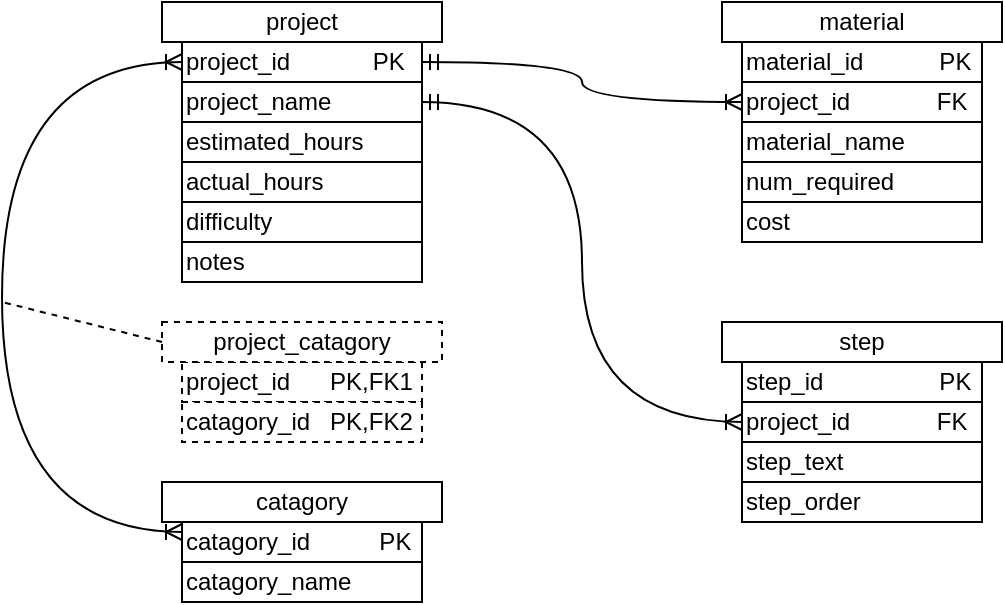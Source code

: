<mxfile version="20.2.3" type="device"><diagram id="KW6h6bCLeFxW0toniRQB" name="Page-1"><mxGraphModel dx="1422" dy="865" grid="1" gridSize="10" guides="1" tooltips="1" connect="1" arrows="1" fold="1" page="1" pageScale="1" pageWidth="850" pageHeight="1100" math="0" shadow="0"><root><mxCell id="0"/><mxCell id="1" parent="0"/><mxCell id="7zllexaj06mRJSEDOw4E-5" style="edgeStyle=orthogonalEdgeStyle;rounded=0;orthogonalLoop=1;jettySize=auto;html=1;startArrow=ERmandOne;startFill=0;endArrow=ERoneToMany;endFill=0;curved=1;" edge="1" parent="1" source="SD2nQiwjy-m4A7ILABtM-1" target="SD2nQiwjy-m4A7ILABtM-9"><mxGeometry relative="1" as="geometry"/></mxCell><mxCell id="7zllexaj06mRJSEDOw4E-7" style="edgeStyle=orthogonalEdgeStyle;curved=1;rounded=0;orthogonalLoop=1;jettySize=auto;html=1;entryX=0;entryY=0.25;entryDx=0;entryDy=0;startArrow=ERoneToMany;startFill=0;endArrow=ERoneToMany;endFill=0;" edge="1" parent="1" source="SD2nQiwjy-m4A7ILABtM-1" target="SD2nQiwjy-m4A7ILABtM-27"><mxGeometry relative="1" as="geometry"><Array as="points"><mxPoint x="70" y="130"/><mxPoint x="70" y="365"/></Array></mxGeometry></mxCell><mxCell id="SD2nQiwjy-m4A7ILABtM-1" value="project_id&lt;span style=&quot;white-space: pre;&quot;&gt;&#9;&lt;/span&gt;&amp;nbsp; &amp;nbsp; PK" style="rounded=0;whiteSpace=wrap;html=1;align=left;" parent="1" vertex="1"><mxGeometry x="160" y="120" width="120" height="20" as="geometry"/></mxCell><mxCell id="7zllexaj06mRJSEDOw4E-6" style="edgeStyle=orthogonalEdgeStyle;rounded=0;orthogonalLoop=1;jettySize=auto;html=1;entryX=0;entryY=0.5;entryDx=0;entryDy=0;startArrow=ERmandOne;startFill=0;endArrow=ERoneToMany;endFill=0;curved=1;" edge="1" parent="1" source="SD2nQiwjy-m4A7ILABtM-2" target="SD2nQiwjy-m4A7ILABtM-16"><mxGeometry relative="1" as="geometry"/></mxCell><mxCell id="SD2nQiwjy-m4A7ILABtM-2" value="project_name" style="rounded=0;whiteSpace=wrap;html=1;align=left;" parent="1" vertex="1"><mxGeometry x="160" y="140" width="120" height="20" as="geometry"/></mxCell><mxCell id="SD2nQiwjy-m4A7ILABtM-3" value="estimated_hours" style="rounded=0;whiteSpace=wrap;html=1;align=left;" parent="1" vertex="1"><mxGeometry x="160" y="160" width="120" height="20" as="geometry"/></mxCell><mxCell id="SD2nQiwjy-m4A7ILABtM-4" value="actual_hours" style="rounded=0;whiteSpace=wrap;html=1;align=left;" parent="1" vertex="1"><mxGeometry x="160" y="180" width="120" height="20" as="geometry"/></mxCell><mxCell id="SD2nQiwjy-m4A7ILABtM-5" value="difficulty" style="rounded=0;whiteSpace=wrap;html=1;align=left;" parent="1" vertex="1"><mxGeometry x="160" y="200" width="120" height="20" as="geometry"/></mxCell><mxCell id="SD2nQiwjy-m4A7ILABtM-6" value="notes" style="rounded=0;whiteSpace=wrap;html=1;align=left;" parent="1" vertex="1"><mxGeometry x="160" y="220" width="120" height="20" as="geometry"/></mxCell><mxCell id="SD2nQiwjy-m4A7ILABtM-7" value="project" style="rounded=0;whiteSpace=wrap;html=1;align=center;" parent="1" vertex="1"><mxGeometry x="150" y="100" width="140" height="20" as="geometry"/></mxCell><mxCell id="SD2nQiwjy-m4A7ILABtM-8" value="material_id&lt;span style=&quot;white-space: pre;&quot;&gt;&#9;&lt;/span&gt;&amp;nbsp; &amp;nbsp; &amp;nbsp;PK" style="rounded=0;whiteSpace=wrap;html=1;align=left;" parent="1" vertex="1"><mxGeometry x="440" y="120" width="120" height="20" as="geometry"/></mxCell><mxCell id="SD2nQiwjy-m4A7ILABtM-9" value="project_id&lt;span style=&quot;&quot;&gt;&#9;&lt;/span&gt;&amp;nbsp; &amp;nbsp; &amp;nbsp; &amp;nbsp; &amp;nbsp; &amp;nbsp; FK" style="rounded=0;whiteSpace=wrap;html=1;align=left;" parent="1" vertex="1"><mxGeometry x="440" y="140" width="120" height="20" as="geometry"/></mxCell><mxCell id="SD2nQiwjy-m4A7ILABtM-10" value="material_name" style="rounded=0;whiteSpace=wrap;html=1;align=left;" parent="1" vertex="1"><mxGeometry x="440" y="160" width="120" height="20" as="geometry"/></mxCell><mxCell id="SD2nQiwjy-m4A7ILABtM-11" value="num_required" style="rounded=0;whiteSpace=wrap;html=1;align=left;" parent="1" vertex="1"><mxGeometry x="440" y="180" width="120" height="20" as="geometry"/></mxCell><mxCell id="SD2nQiwjy-m4A7ILABtM-12" value="cost" style="rounded=0;whiteSpace=wrap;html=1;align=left;" parent="1" vertex="1"><mxGeometry x="440" y="200" width="120" height="20" as="geometry"/></mxCell><mxCell id="SD2nQiwjy-m4A7ILABtM-14" value="material" style="rounded=0;whiteSpace=wrap;html=1;align=center;" parent="1" vertex="1"><mxGeometry x="430" y="100" width="140" height="20" as="geometry"/></mxCell><mxCell id="SD2nQiwjy-m4A7ILABtM-15" value="step_id&lt;span style=&quot;white-space: pre;&quot;&gt;&#9;&lt;span style=&quot;white-space: pre;&quot;&gt;&#9;&lt;/span&gt;&lt;/span&gt;&amp;nbsp; &amp;nbsp; &amp;nbsp;PK" style="rounded=0;whiteSpace=wrap;html=1;align=left;" parent="1" vertex="1"><mxGeometry x="440" y="280" width="120" height="20" as="geometry"/></mxCell><mxCell id="SD2nQiwjy-m4A7ILABtM-16" value="project_id&lt;span style=&quot;&quot;&gt;&#9;&lt;/span&gt;&amp;nbsp; &amp;nbsp; &amp;nbsp; &amp;nbsp; &amp;nbsp; &amp;nbsp; FK" style="rounded=0;whiteSpace=wrap;html=1;align=left;" parent="1" vertex="1"><mxGeometry x="440" y="300" width="120" height="20" as="geometry"/></mxCell><mxCell id="SD2nQiwjy-m4A7ILABtM-17" value="step_text" style="rounded=0;whiteSpace=wrap;html=1;align=left;" parent="1" vertex="1"><mxGeometry x="440" y="320" width="120" height="20" as="geometry"/></mxCell><mxCell id="SD2nQiwjy-m4A7ILABtM-18" value="step_order" style="rounded=0;whiteSpace=wrap;html=1;align=left;" parent="1" vertex="1"><mxGeometry x="440" y="340" width="120" height="20" as="geometry"/></mxCell><mxCell id="SD2nQiwjy-m4A7ILABtM-20" value="step" style="rounded=0;whiteSpace=wrap;html=1;align=center;" parent="1" vertex="1"><mxGeometry x="430" y="260" width="140" height="20" as="geometry"/></mxCell><mxCell id="SD2nQiwjy-m4A7ILABtM-21" value="project_id&amp;nbsp;&amp;nbsp; &amp;nbsp; &amp;nbsp;PK,FK1" style="rounded=0;whiteSpace=wrap;html=1;align=left;dashed=1;" parent="1" vertex="1"><mxGeometry x="160" y="280" width="120" height="20" as="geometry"/></mxCell><mxCell id="SD2nQiwjy-m4A7ILABtM-22" value="catagory_id&amp;nbsp; &amp;nbsp;PK,FK2" style="rounded=0;whiteSpace=wrap;html=1;align=left;dashed=1;" parent="1" vertex="1"><mxGeometry x="160" y="300" width="120" height="20" as="geometry"/></mxCell><mxCell id="SD2nQiwjy-m4A7ILABtM-26" value="project_catagory" style="rounded=0;whiteSpace=wrap;html=1;align=center;dashed=1;" parent="1" vertex="1"><mxGeometry x="150" y="260" width="140" height="20" as="geometry"/></mxCell><mxCell id="SD2nQiwjy-m4A7ILABtM-27" value="catagory_id&lt;span style=&quot;white-space: pre;&quot;&gt;&#9;&lt;/span&gt;&amp;nbsp; &amp;nbsp; &amp;nbsp;PK" style="rounded=0;whiteSpace=wrap;html=1;align=left;" parent="1" vertex="1"><mxGeometry x="160" y="360" width="120" height="20" as="geometry"/></mxCell><mxCell id="SD2nQiwjy-m4A7ILABtM-28" value="catagory_name" style="rounded=0;whiteSpace=wrap;html=1;align=left;" parent="1" vertex="1"><mxGeometry x="160" y="380" width="120" height="20" as="geometry"/></mxCell><mxCell id="SD2nQiwjy-m4A7ILABtM-29" value="catagory" style="rounded=0;whiteSpace=wrap;html=1;align=center;" parent="1" vertex="1"><mxGeometry x="150" y="340" width="140" height="20" as="geometry"/></mxCell><mxCell id="7zllexaj06mRJSEDOw4E-8" value="" style="endArrow=none;dashed=1;html=1;rounded=0;curved=1;exitX=0;exitY=0.5;exitDx=0;exitDy=0;" edge="1" parent="1" source="SD2nQiwjy-m4A7ILABtM-26"><mxGeometry width="50" height="50" relative="1" as="geometry"><mxPoint x="400" y="470" as="sourcePoint"/><mxPoint x="70" y="250" as="targetPoint"/></mxGeometry></mxCell></root></mxGraphModel></diagram></mxfile>